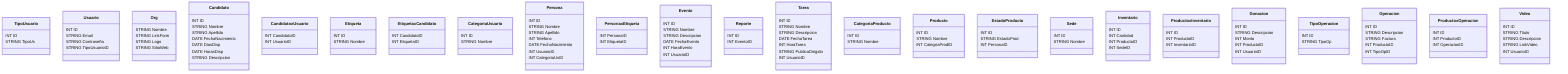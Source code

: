 classDiagram

    class TipoUsuario{
        INT ID
        STRING TipoUs
    }

    class Usuario{
        INT ID
        STRING Email
        STRING Contraseña
        STRING TipoUsuarioID
    }

    class Org{
        STRING Nombre
        STRING LinkForm
        STRING Logo
        STRING SitioWeb
    }

    class Candidato{
        INT ID
        STRING Nombre
        STRING Apellido
        DATE FechaNacimiento
        DATE DiasDisp
        DATE HorasDisp
        STRING Descripcion
    }

    class CandidatoxUsuario{
        INT CandidatoID
        INT UsuarioID
    }

    class Etiqueta{
        INT ID
        STRING Nombre
    }

    class EtiquetaxCandidato{
        INT CandidatoID
        INT EtiquetaID
    }

    class CategoriaUsuario{
        INT ID
        STRING Nombre
    }

    class Persona{
        INT ID
        STRING Nombre
        STRING Apellido
        INT Telefono
        DATE FechaNacimiento
        INT UsuarioID
        INT CategoriaUsID
    }

    class PersonaxEtiqueta{
        INT PersonaID
        INT EtiquetaID
    }

    class Evento{
        INT ID
        STRING Nombre
        STRING Descripcion
        DATE FechaEvento
        INT HoraEvento
        INT UsuarioID
    }

    class Reporte{
        INT ID
        INT EventoID
    }

    class Tarea{
        INT ID
        STRING Nombre
        STRING Descripcion
        DATE FechaTarea
        INT HoraTarea
        STRING PublicoDirigido
        INT UsuarioID
    }

    class CategoriaProducto{
        INT ID
        STRING Nombre
    }

    class Producto{
        INT ID
        STRING Nombre
        INT CategriaProdID
    }

    class EstadoProducto{
        INT ID
        STRING EstadoProd
        INT PersonaID
    }

    class Sede{
        INT ID
        STRING Nombre
    }

    class Inventario{
        INT ID
        INT Cantidad
        INT ProductoID
        INT SedeID
    }

    class ProductoxInventario{
        INT ID
        INT ProductoID
        INT InventarioID
    }

    class Donacion{
        INT ID
        STRING Descripcion
        INT Monto
        INT ProductoID
        INT UsuarioID
    }

    class TipoOperacion{
        INT ID
        STRING TipoOp
    }

    class Operacion{
        INT ID
        STRING Descripcion
        STRING Factura
        INT ProductoID
        INT TipoOpID
    }

    class ProductoxOperacion{
        INT ID
        INT ProductoID
        INT OperacionID
    }

    class Video{
        INT ID
        STRING Titulo
        STRING Descripcion
        STRING LinkVideo
        INT UsuarioID
    }